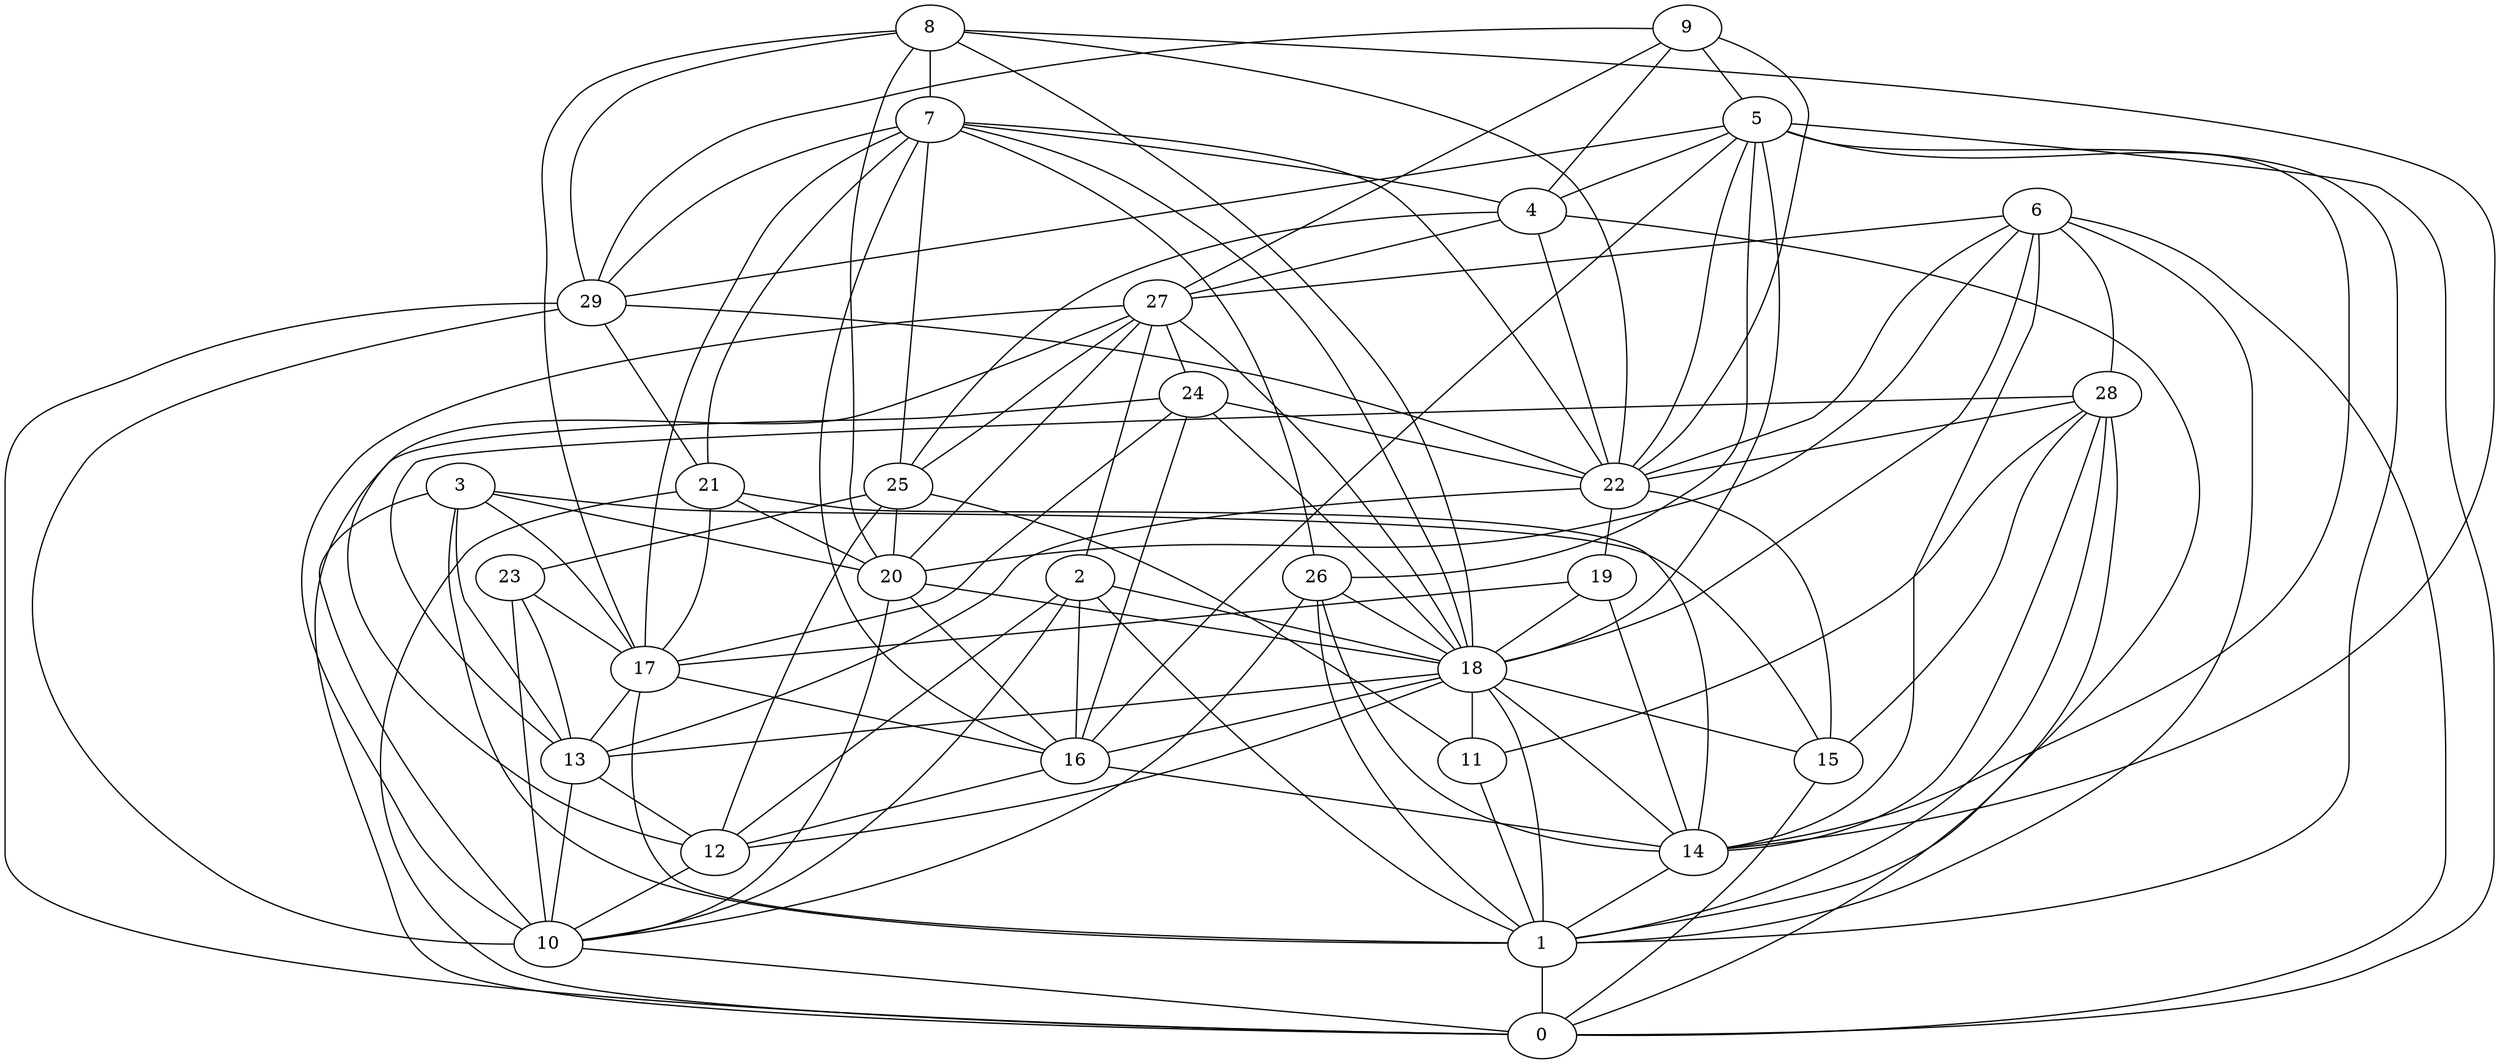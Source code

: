 digraph GG_graph {

subgraph G_graph {
edge [color = black]
"20" -> "18" [dir = none]
"26" -> "14" [dir = none]
"26" -> "18" [dir = none]
"26" -> "1" [dir = none]
"26" -> "10" [dir = none]
"16" -> "12" [dir = none]
"16" -> "14" [dir = none]
"22" -> "19" [dir = none]
"22" -> "15" [dir = none]
"9" -> "29" [dir = none]
"9" -> "4" [dir = none]
"9" -> "22" [dir = none]
"9" -> "5" [dir = none]
"9" -> "27" [dir = none]
"28" -> "14" [dir = none]
"28" -> "15" [dir = none]
"28" -> "22" [dir = none]
"28" -> "11" [dir = none]
"17" -> "13" [dir = none]
"17" -> "16" [dir = none]
"17" -> "1" [dir = none]
"29" -> "21" [dir = none]
"29" -> "22" [dir = none]
"13" -> "10" [dir = none]
"13" -> "12" [dir = none]
"18" -> "14" [dir = none]
"18" -> "13" [dir = none]
"18" -> "11" [dir = none]
"18" -> "1" [dir = none]
"18" -> "12" [dir = none]
"11" -> "1" [dir = none]
"12" -> "10" [dir = none]
"5" -> "26" [dir = none]
"5" -> "16" [dir = none]
"5" -> "0" [dir = none]
"5" -> "1" [dir = none]
"5" -> "18" [dir = none]
"5" -> "22" [dir = none]
"2" -> "10" [dir = none]
"2" -> "12" [dir = none]
"2" -> "1" [dir = none]
"2" -> "16" [dir = none]
"25" -> "20" [dir = none]
"25" -> "11" [dir = none]
"25" -> "23" [dir = none]
"25" -> "12" [dir = none]
"27" -> "24" [dir = none]
"27" -> "25" [dir = none]
"27" -> "18" [dir = none]
"27" -> "10" [dir = none]
"27" -> "12" [dir = none]
"7" -> "4" [dir = none]
"7" -> "25" [dir = none]
"7" -> "29" [dir = none]
"7" -> "26" [dir = none]
"7" -> "16" [dir = none]
"7" -> "21" [dir = none]
"10" -> "0" [dir = none]
"3" -> "13" [dir = none]
"3" -> "20" [dir = none]
"3" -> "10" [dir = none]
"3" -> "15" [dir = none]
"6" -> "22" [dir = none]
"6" -> "1" [dir = none]
"6" -> "18" [dir = none]
"6" -> "27" [dir = none]
"6" -> "14" [dir = none]
"6" -> "0" [dir = none]
"19" -> "17" [dir = none]
"19" -> "14" [dir = none]
"19" -> "18" [dir = none]
"8" -> "18" [dir = none]
"8" -> "14" [dir = none]
"8" -> "20" [dir = none]
"8" -> "22" [dir = none]
"8" -> "7" [dir = none]
"24" -> "16" [dir = none]
"24" -> "0" [dir = none]
"24" -> "22" [dir = none]
"24" -> "18" [dir = none]
"24" -> "17" [dir = none]
"4" -> "22" [dir = none]
"4" -> "25" [dir = none]
"21" -> "20" [dir = none]
"21" -> "0" [dir = none]
"23" -> "13" [dir = none]
"23" -> "17" [dir = none]
"7" -> "18" [dir = none]
"7" -> "22" [dir = none]
"6" -> "28" [dir = none]
"8" -> "17" [dir = none]
"14" -> "1" [dir = none]
"5" -> "4" [dir = none]
"28" -> "0" [dir = none]
"27" -> "2" [dir = none]
"21" -> "17" [dir = none]
"28" -> "1" [dir = none]
"7" -> "17" [dir = none]
"29" -> "0" [dir = none]
"21" -> "14" [dir = none]
"3" -> "17" [dir = none]
"8" -> "29" [dir = none]
"22" -> "13" [dir = none]
"20" -> "10" [dir = none]
"27" -> "20" [dir = none]
"23" -> "10" [dir = none]
"29" -> "10" [dir = none]
"15" -> "0" [dir = none]
"18" -> "15" [dir = none]
"6" -> "20" [dir = none]
"28" -> "13" [dir = none]
"18" -> "16" [dir = none]
"5" -> "14" [dir = none]
"3" -> "1" [dir = none]
"4" -> "27" [dir = none]
"2" -> "18" [dir = none]
"4" -> "1" [dir = none]
"5" -> "29" [dir = none]
"20" -> "16" [dir = none]
"1" -> "0" [dir = none]
}

}
